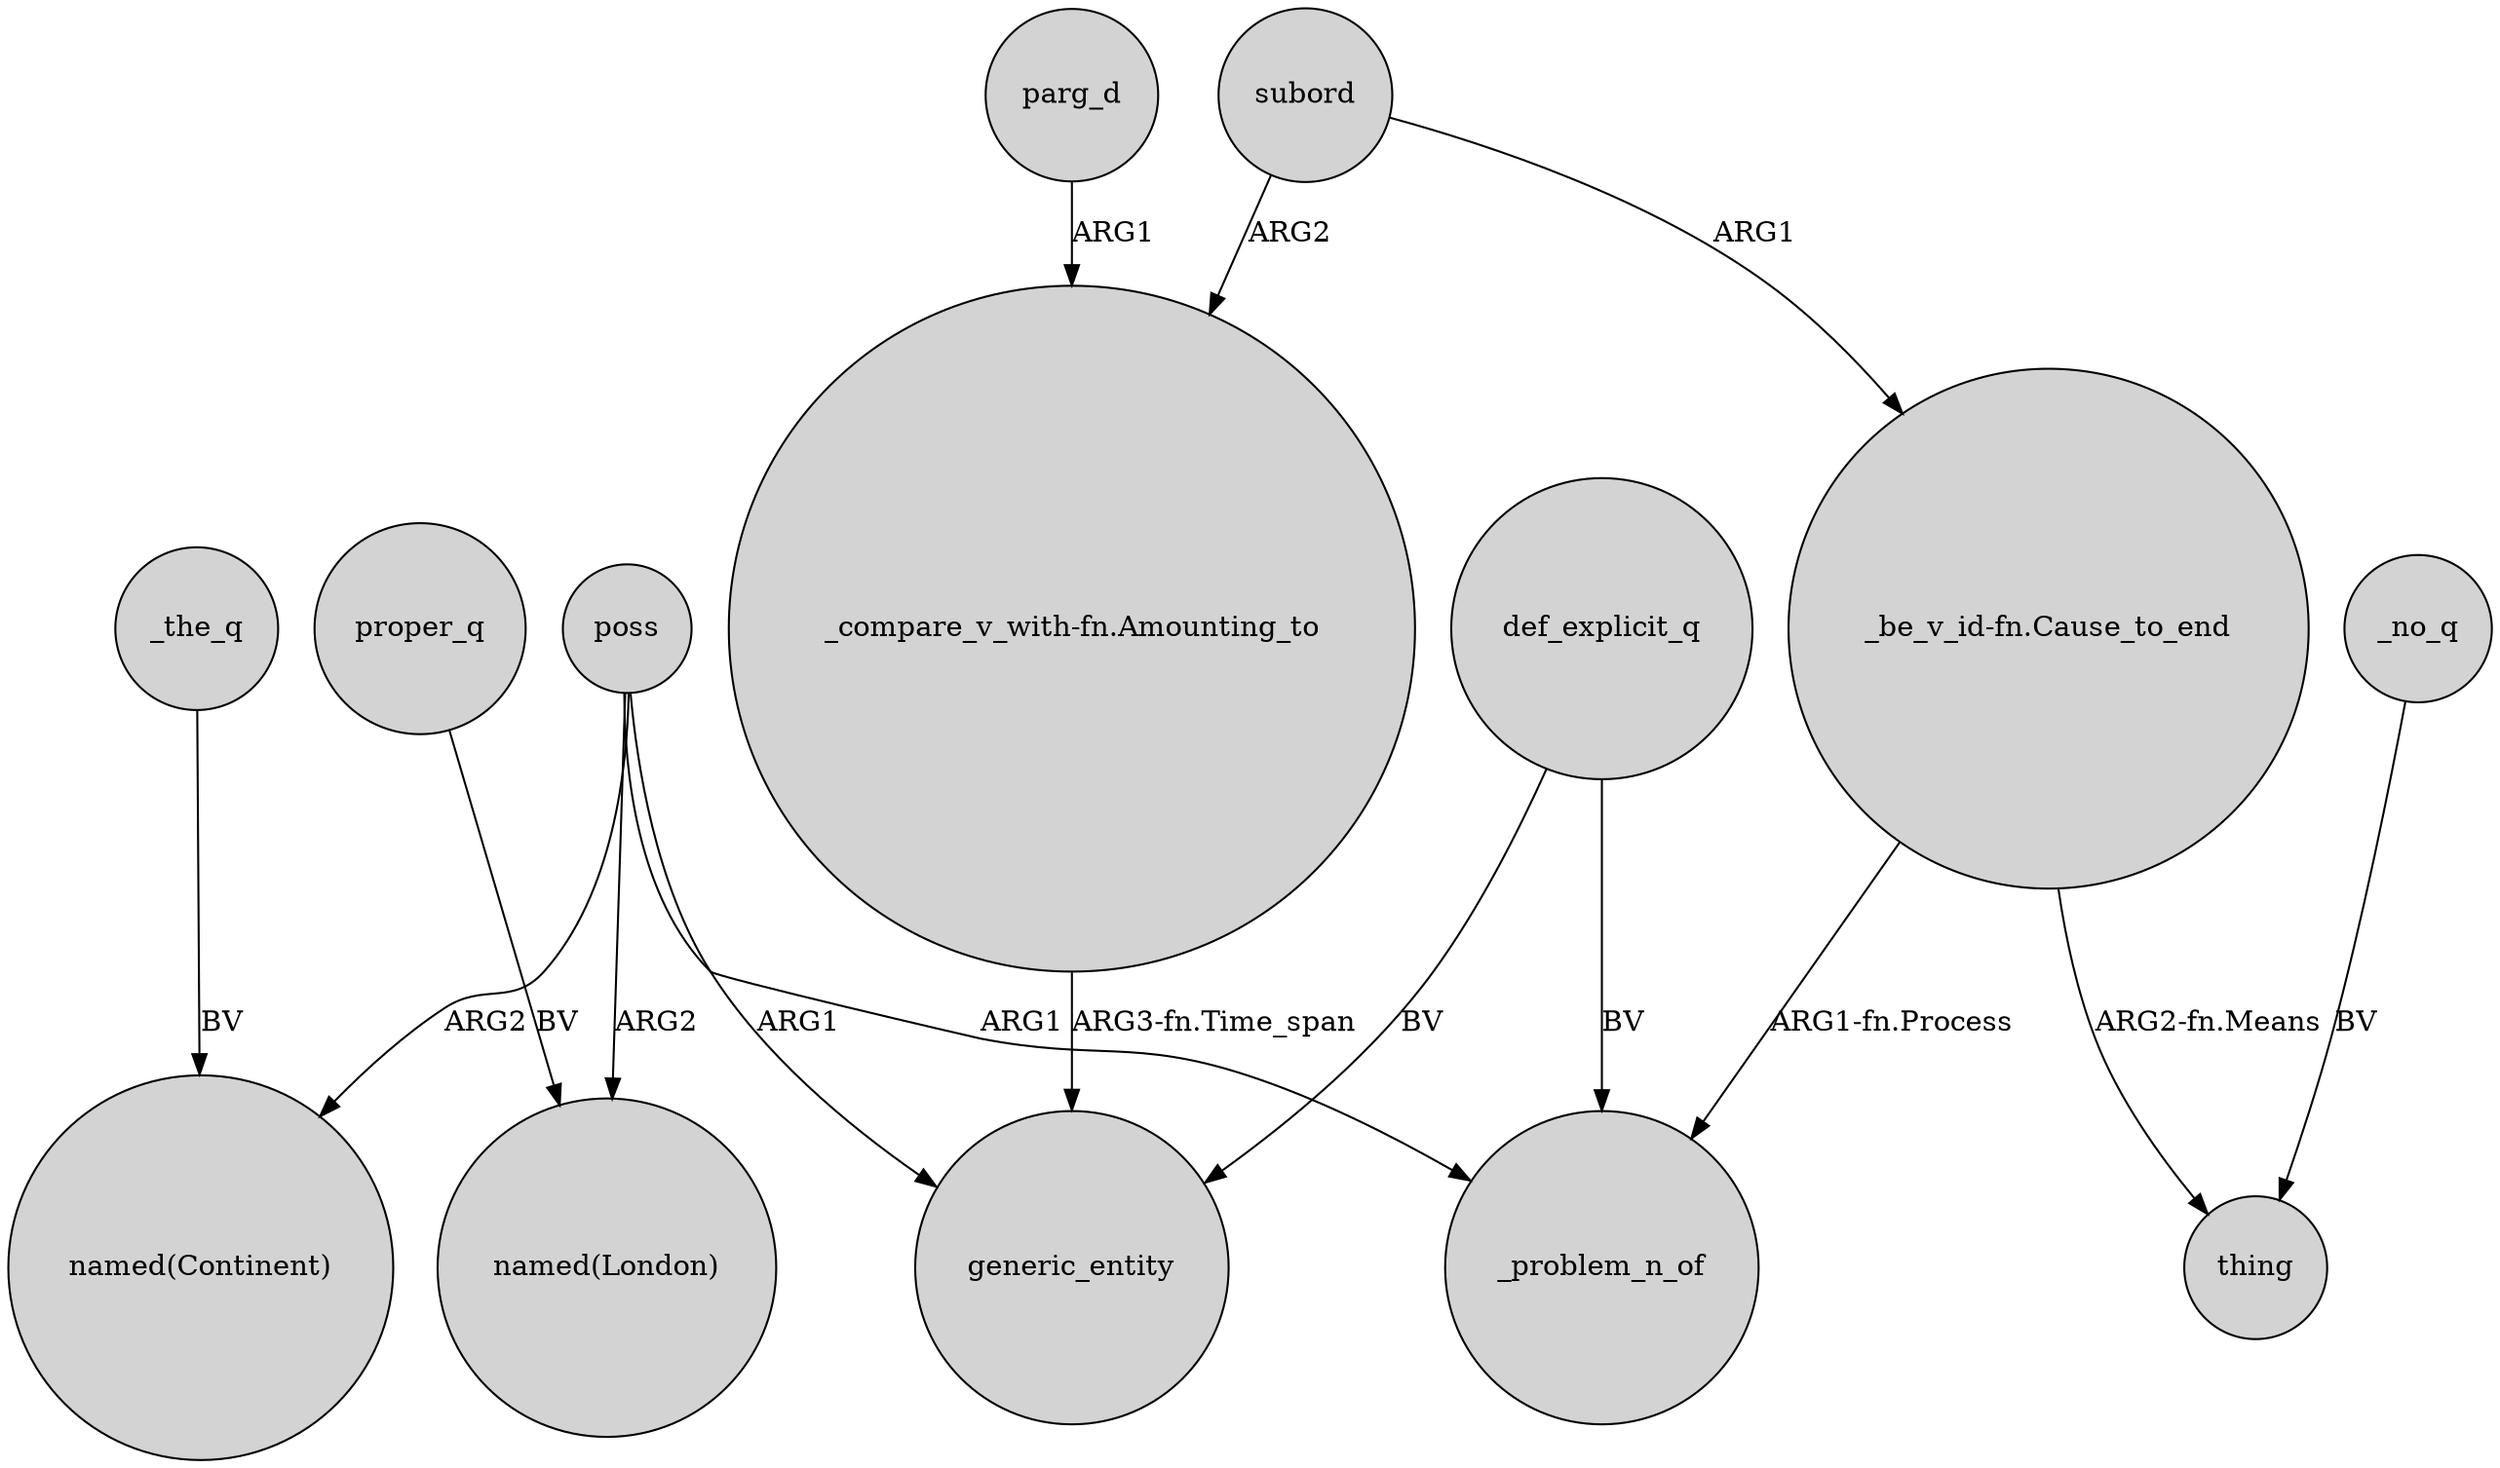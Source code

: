 digraph {
	node [shape=circle style=filled]
	proper_q -> "named(London)" [label=BV]
	subord -> "_be_v_id-fn.Cause_to_end" [label=ARG1]
	def_explicit_q -> generic_entity [label=BV]
	subord -> "_compare_v_with-fn.Amounting_to" [label=ARG2]
	poss -> "named(Continent)" [label=ARG2]
	_the_q -> "named(Continent)" [label=BV]
	"_be_v_id-fn.Cause_to_end" -> thing [label="ARG2-fn.Means"]
	parg_d -> "_compare_v_with-fn.Amounting_to" [label=ARG1]
	_no_q -> thing [label=BV]
	"_be_v_id-fn.Cause_to_end" -> _problem_n_of [label="ARG1-fn.Process"]
	poss -> generic_entity [label=ARG1]
	poss -> _problem_n_of [label=ARG1]
	"_compare_v_with-fn.Amounting_to" -> generic_entity [label="ARG3-fn.Time_span"]
	poss -> "named(London)" [label=ARG2]
	def_explicit_q -> _problem_n_of [label=BV]
}
